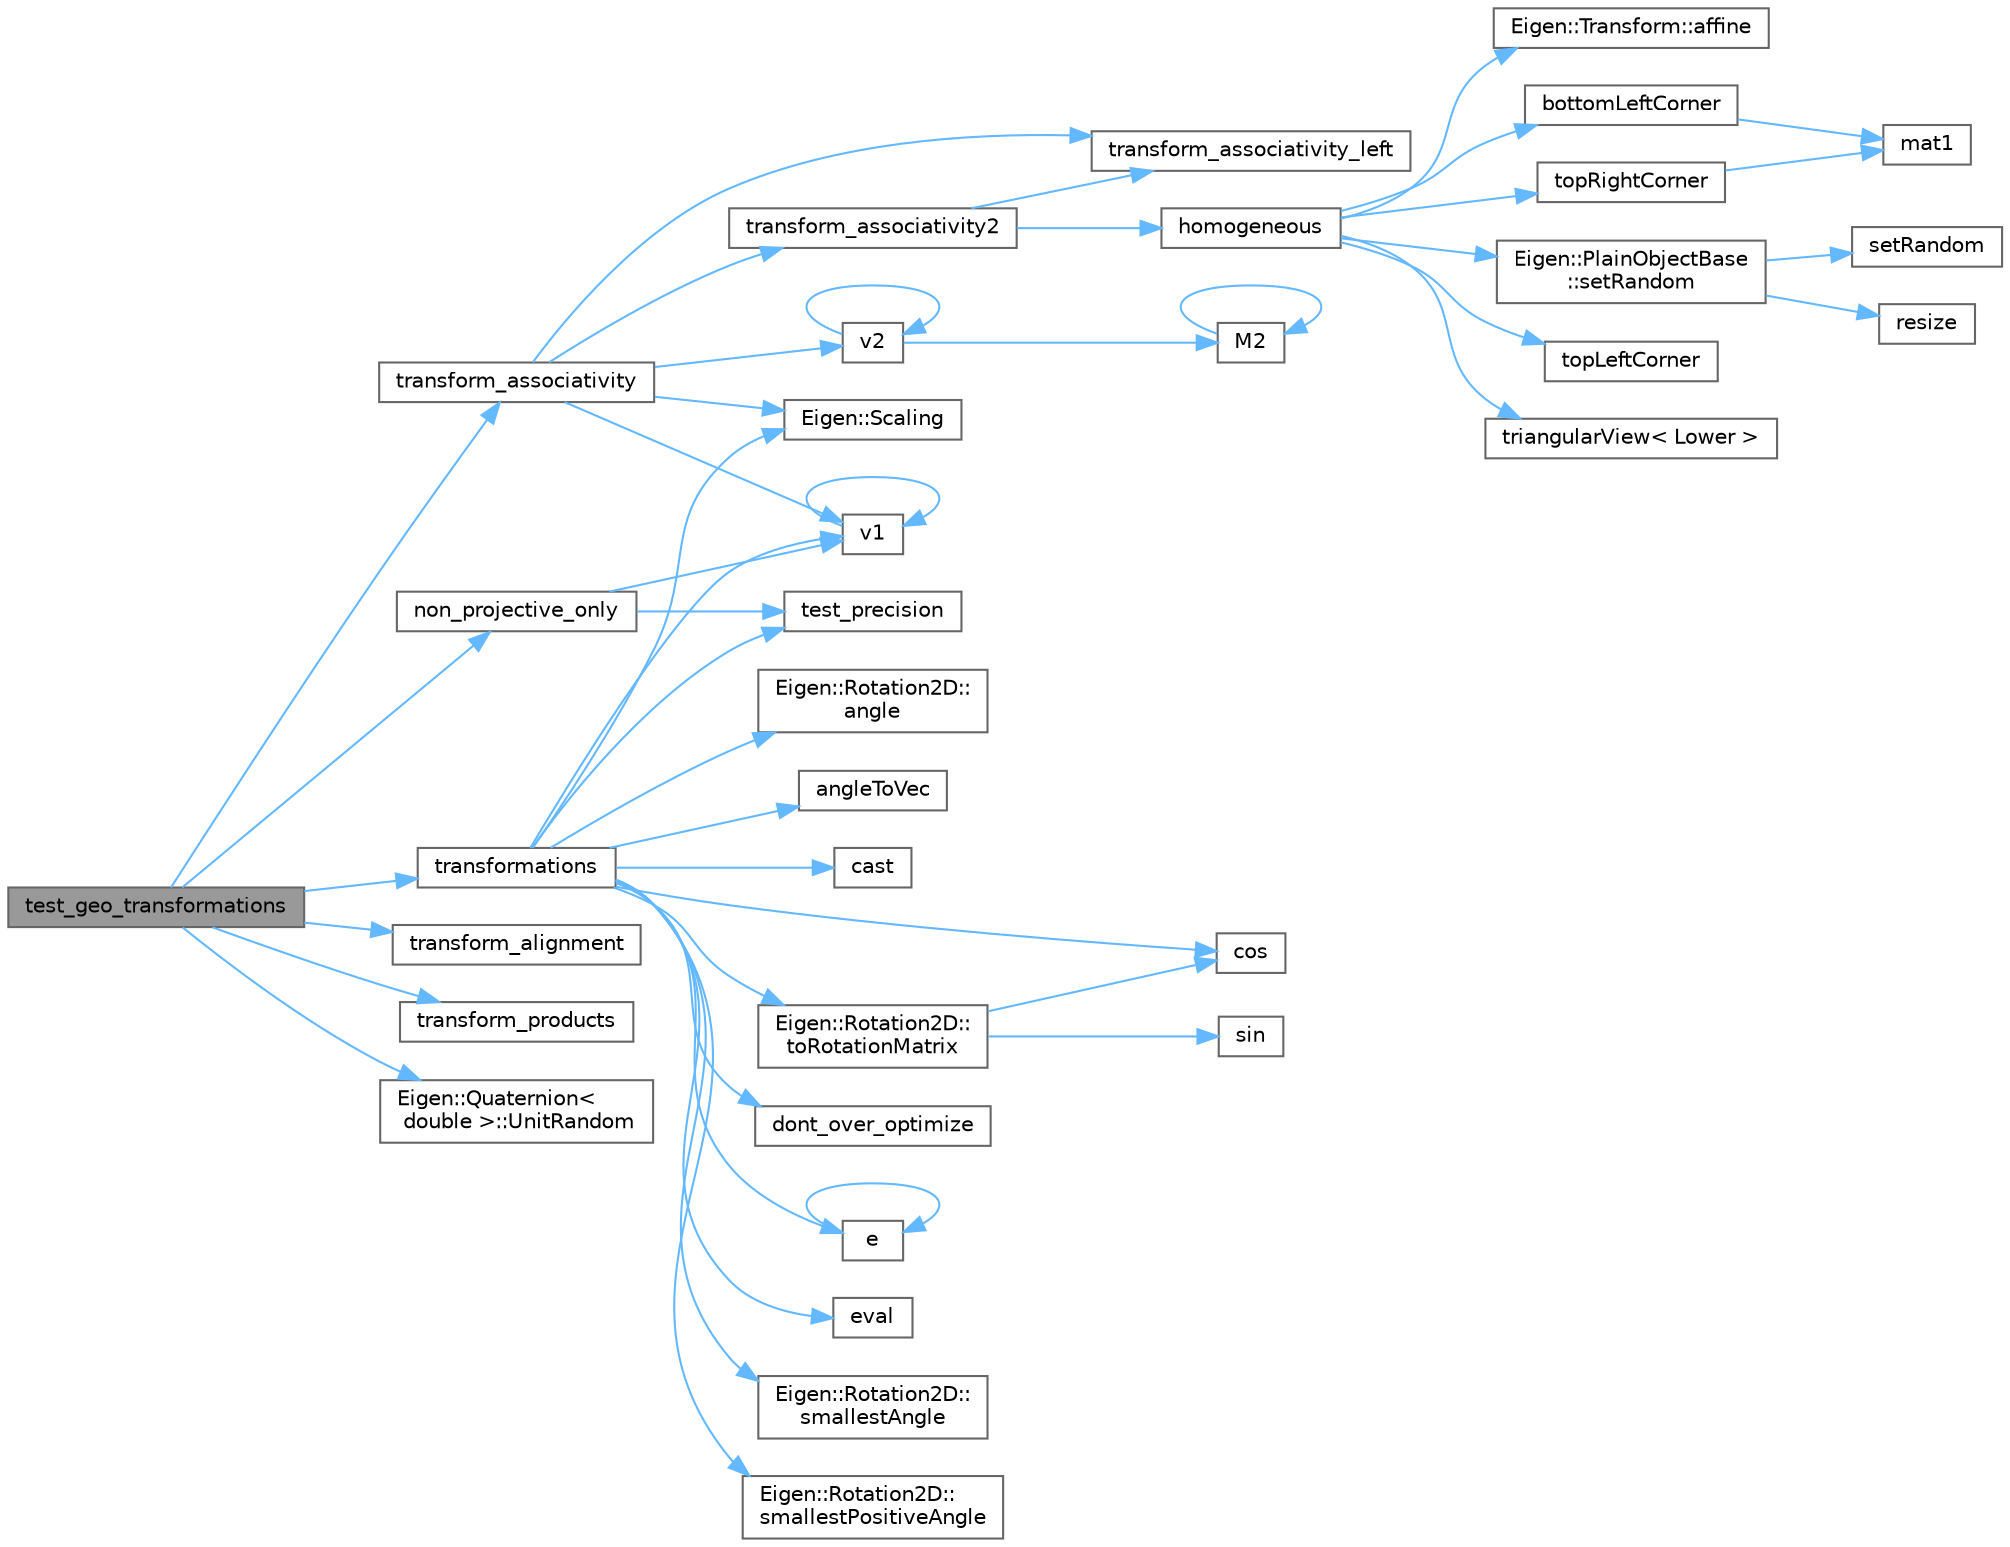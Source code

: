digraph "test_geo_transformations"
{
 // LATEX_PDF_SIZE
  bgcolor="transparent";
  edge [fontname=Helvetica,fontsize=10,labelfontname=Helvetica,labelfontsize=10];
  node [fontname=Helvetica,fontsize=10,shape=box,height=0.2,width=0.4];
  rankdir="LR";
  Node1 [id="Node000001",label="test_geo_transformations",height=0.2,width=0.4,color="gray40", fillcolor="grey60", style="filled", fontcolor="black",tooltip=" "];
  Node1 -> Node2 [id="edge46_Node000001_Node000002",color="steelblue1",style="solid",tooltip=" "];
  Node2 [id="Node000002",label="non_projective_only",height=0.2,width=0.4,color="grey40", fillcolor="white", style="filled",URL="$geo__transformations_8cpp.html#a06b5852dc7c294ee2b3803b0d8627946",tooltip=" "];
  Node2 -> Node3 [id="edge47_Node000002_Node000003",color="steelblue1",style="solid",tooltip=" "];
  Node3 [id="Node000003",label="test_precision",height=0.2,width=0.4,color="grey40", fillcolor="white", style="filled",URL="$spbenchsolver_8h.html#ac873ccd2d8b50aa74f31783a38ba5d99",tooltip=" "];
  Node2 -> Node4 [id="edge48_Node000002_Node000004",color="steelblue1",style="solid",tooltip=" "];
  Node4 [id="Node000004",label="v1",height=0.2,width=0.4,color="grey40", fillcolor="white", style="filled",URL="$_tutorial___reshape_mat2_vec_8cpp.html#a10bd710692c91bc238f2e1da77730678",tooltip=" "];
  Node4 -> Node4 [id="edge49_Node000004_Node000004",color="steelblue1",style="solid",tooltip=" "];
  Node1 -> Node5 [id="edge50_Node000001_Node000005",color="steelblue1",style="solid",tooltip=" "];
  Node5 [id="Node000005",label="transform_alignment",height=0.2,width=0.4,color="grey40", fillcolor="white", style="filled",URL="$geo__transformations_8cpp.html#a3eef54102604be030568c9983817cc3a",tooltip=" "];
  Node1 -> Node6 [id="edge51_Node000001_Node000006",color="steelblue1",style="solid",tooltip=" "];
  Node6 [id="Node000006",label="transform_associativity",height=0.2,width=0.4,color="grey40", fillcolor="white", style="filled",URL="$geo__transformations_8cpp.html#a3e7ff0504c5d3427d7ae6fe43b3c1970",tooltip=" "];
  Node6 -> Node7 [id="edge52_Node000006_Node000007",color="steelblue1",style="solid",tooltip=" "];
  Node7 [id="Node000007",label="Eigen::Scaling",height=0.2,width=0.4,color="grey40", fillcolor="white", style="filled",URL="$namespace_eigen.html#a23a8ed57e3f2973526026765ae697761",tooltip=" "];
  Node6 -> Node8 [id="edge53_Node000006_Node000008",color="steelblue1",style="solid",tooltip=" "];
  Node8 [id="Node000008",label="transform_associativity2",height=0.2,width=0.4,color="grey40", fillcolor="white", style="filled",URL="$geo__transformations_8cpp.html#ac9036d544f4abfa22c39531145f5a8f2",tooltip=" "];
  Node8 -> Node9 [id="edge54_Node000008_Node000009",color="steelblue1",style="solid",tooltip=" "];
  Node9 [id="Node000009",label="homogeneous",height=0.2,width=0.4,color="grey40", fillcolor="white", style="filled",URL="$geo__homogeneous_8cpp.html#aff5e99c31c243023ef64d37c97d94003",tooltip=" "];
  Node9 -> Node10 [id="edge55_Node000009_Node000010",color="steelblue1",style="solid",tooltip=" "];
  Node10 [id="Node000010",label="Eigen::Transform::affine",height=0.2,width=0.4,color="grey40", fillcolor="white", style="filled",URL="$class_eigen_1_1_transform.html#a88c996ca4cccf46ab4d520b7d99c332b",tooltip=" "];
  Node9 -> Node11 [id="edge56_Node000009_Node000011",color="steelblue1",style="solid",tooltip=" "];
  Node11 [id="Node000011",label="bottomLeftCorner",height=0.2,width=0.4,color="grey40", fillcolor="white", style="filled",URL="$_tutorial___advanced_initialization___three_ways_8cpp.html#a8cf67206c1033acd1252a43de8439308",tooltip=" "];
  Node11 -> Node12 [id="edge57_Node000011_Node000012",color="steelblue1",style="solid",tooltip=" "];
  Node12 [id="Node000012",label="mat1",height=0.2,width=0.4,color="grey40", fillcolor="white", style="filled",URL="$_tutorial___advanced_initialization___three_ways_8cpp.html#a41fdd9e057fe4da2425ee385b574be93",tooltip=" "];
  Node9 -> Node13 [id="edge58_Node000009_Node000013",color="steelblue1",style="solid",tooltip=" "];
  Node13 [id="Node000013",label="Eigen::PlainObjectBase\l::setRandom",height=0.2,width=0.4,color="grey40", fillcolor="white", style="filled",URL="$class_eigen_1_1_plain_object_base.html#af0e576a0e1aefc9ee346de44cc352ba3",tooltip=" "];
  Node13 -> Node14 [id="edge59_Node000013_Node000014",color="steelblue1",style="solid",tooltip=" "];
  Node14 [id="Node000014",label="resize",height=0.2,width=0.4,color="grey40", fillcolor="white", style="filled",URL="$_matrix__resize__int_8cpp.html#a768dd1b4259f262bcd4cab5e61afcea1",tooltip=" "];
  Node13 -> Node15 [id="edge60_Node000013_Node000015",color="steelblue1",style="solid",tooltip=" "];
  Node15 [id="Node000015",label="setRandom",height=0.2,width=0.4,color="grey40", fillcolor="white", style="filled",URL="$_householder_q_r__householder_q_8cpp.html#a7bddadaf72fd7356fb04dd15cf547bc2",tooltip=" "];
  Node9 -> Node16 [id="edge61_Node000009_Node000016",color="steelblue1",style="solid",tooltip=" "];
  Node16 [id="Node000016",label="topLeftCorner",height=0.2,width=0.4,color="grey40", fillcolor="white", style="filled",URL="$class___block_8cpp.html#a266ec1d15da50e5a10b7cb90d5194843",tooltip=" "];
  Node9 -> Node17 [id="edge62_Node000009_Node000017",color="steelblue1",style="solid",tooltip=" "];
  Node17 [id="Node000017",label="topRightCorner",height=0.2,width=0.4,color="grey40", fillcolor="white", style="filled",URL="$_tutorial___advanced_initialization___three_ways_8cpp.html#a938a35b93a476f84c5bea1032c79b115",tooltip=" "];
  Node17 -> Node12 [id="edge63_Node000017_Node000012",color="steelblue1",style="solid",tooltip=" "];
  Node9 -> Node18 [id="edge64_Node000009_Node000018",color="steelblue1",style="solid",tooltip=" "];
  Node18 [id="Node000018",label="triangularView\< Lower \>",height=0.2,width=0.4,color="grey40", fillcolor="white", style="filled",URL="$eigen-3_83_87_2lapack_2cholesky_8cpp.html#accba35e157cff07f839ca4634f76c472",tooltip=" "];
  Node8 -> Node19 [id="edge65_Node000008_Node000019",color="steelblue1",style="solid",tooltip=" "];
  Node19 [id="Node000019",label="transform_associativity_left",height=0.2,width=0.4,color="grey40", fillcolor="white", style="filled",URL="$geo__transformations_8cpp.html#aa4965a652bc16b2863bfd75394c150ec",tooltip=" "];
  Node6 -> Node19 [id="edge66_Node000006_Node000019",color="steelblue1",style="solid",tooltip=" "];
  Node6 -> Node4 [id="edge67_Node000006_Node000004",color="steelblue1",style="solid",tooltip=" "];
  Node6 -> Node20 [id="edge68_Node000006_Node000020",color="steelblue1",style="solid",tooltip=" "];
  Node20 [id="Node000020",label="v2",height=0.2,width=0.4,color="grey40", fillcolor="white", style="filled",URL="$_tutorial___reshape_mat2_vec_8cpp.html#a3eb30a79de469336df46f4f5f0bfb84f",tooltip=" "];
  Node20 -> Node21 [id="edge69_Node000020_Node000021",color="steelblue1",style="solid",tooltip=" "];
  Node21 [id="Node000021",label="M2",height=0.2,width=0.4,color="grey40", fillcolor="white", style="filled",URL="$_tutorial___reshape_mat2_mat_8cpp.html#ae3dc3553f10a3c3e5d701dc35895d1e4",tooltip=" "];
  Node21 -> Node21 [id="edge70_Node000021_Node000021",color="steelblue1",style="solid",tooltip=" "];
  Node20 -> Node20 [id="edge71_Node000020_Node000020",color="steelblue1",style="solid",tooltip=" "];
  Node1 -> Node22 [id="edge72_Node000001_Node000022",color="steelblue1",style="solid",tooltip=" "];
  Node22 [id="Node000022",label="transform_products",height=0.2,width=0.4,color="grey40", fillcolor="white", style="filled",URL="$geo__transformations_8cpp.html#a57fa1005d012573c0cda2cb3619c1429",tooltip=" "];
  Node1 -> Node23 [id="edge73_Node000001_Node000023",color="steelblue1",style="solid",tooltip=" "];
  Node23 [id="Node000023",label="transformations",height=0.2,width=0.4,color="grey40", fillcolor="white", style="filled",URL="$geo__transformations_8cpp.html#abb68999747208d337dee46a68a5eab4f",tooltip=" "];
  Node23 -> Node24 [id="edge74_Node000023_Node000024",color="steelblue1",style="solid",tooltip=" "];
  Node24 [id="Node000024",label="Eigen::Rotation2D::\langle",height=0.2,width=0.4,color="grey40", fillcolor="white", style="filled",URL="$class_eigen_1_1_rotation2_d.html#af34ab8da6bfe010ca66c8acafa239a6e",tooltip=" "];
  Node23 -> Node25 [id="edge75_Node000023_Node000025",color="steelblue1",style="solid",tooltip=" "];
  Node25 [id="Node000025",label="angleToVec",height=0.2,width=0.4,color="grey40", fillcolor="white", style="filled",URL="$geo__transformations_8cpp.html#ad6427bc13d5e804ac25b96b90f99c912",tooltip=" "];
  Node23 -> Node26 [id="edge76_Node000023_Node000026",color="steelblue1",style="solid",tooltip=" "];
  Node26 [id="Node000026",label="cast",height=0.2,width=0.4,color="grey40", fillcolor="white", style="filled",URL="$_common_cwise_unary_ops_8h.html#aa89d007196125d10fa7d6e19811aca05",tooltip=" "];
  Node23 -> Node27 [id="edge77_Node000023_Node000027",color="steelblue1",style="solid",tooltip=" "];
  Node27 [id="Node000027",label="cos",height=0.2,width=0.4,color="grey40", fillcolor="white", style="filled",URL="$_array_cwise_unary_ops_8h.html#a92b03396990b0e9eea0731aa406e31a4",tooltip=" "];
  Node23 -> Node28 [id="edge78_Node000023_Node000028",color="steelblue1",style="solid",tooltip=" "];
  Node28 [id="Node000028",label="dont_over_optimize",height=0.2,width=0.4,color="grey40", fillcolor="white", style="filled",URL="$geo__transformations_8cpp.html#abed271816cdd9296f419b2cc3f192e5b",tooltip=" "];
  Node23 -> Node29 [id="edge79_Node000023_Node000029",color="steelblue1",style="solid",tooltip=" "];
  Node29 [id="Node000029",label="e",height=0.2,width=0.4,color="grey40", fillcolor="white", style="filled",URL="$_cwise__array__power__array_8cpp.html#a9cb86ff854760bf91a154f2724a9101d",tooltip=" "];
  Node29 -> Node29 [id="edge80_Node000029_Node000029",color="steelblue1",style="solid",tooltip=" "];
  Node23 -> Node30 [id="edge81_Node000023_Node000030",color="steelblue1",style="solid",tooltip=" "];
  Node30 [id="Node000030",label="eval",height=0.2,width=0.4,color="grey40", fillcolor="white", style="filled",URL="$sparse__permutations_8cpp.html#abf03ad46cd5db5b4eabad69a86a13a6c",tooltip=" "];
  Node23 -> Node7 [id="edge82_Node000023_Node000007",color="steelblue1",style="solid",tooltip=" "];
  Node23 -> Node31 [id="edge83_Node000023_Node000031",color="steelblue1",style="solid",tooltip=" "];
  Node31 [id="Node000031",label="Eigen::Rotation2D::\lsmallestAngle",height=0.2,width=0.4,color="grey40", fillcolor="white", style="filled",URL="$class_eigen_1_1_rotation2_d.html#a38e64a85197dc268a3e7832e75e469c7",tooltip=" "];
  Node23 -> Node32 [id="edge84_Node000023_Node000032",color="steelblue1",style="solid",tooltip=" "];
  Node32 [id="Node000032",label="Eigen::Rotation2D::\lsmallestPositiveAngle",height=0.2,width=0.4,color="grey40", fillcolor="white", style="filled",URL="$class_eigen_1_1_rotation2_d.html#ad3445ec4d8b7931f16096c1894e7986f",tooltip=" "];
  Node23 -> Node3 [id="edge85_Node000023_Node000003",color="steelblue1",style="solid",tooltip=" "];
  Node23 -> Node33 [id="edge86_Node000023_Node000033",color="steelblue1",style="solid",tooltip=" "];
  Node33 [id="Node000033",label="Eigen::Rotation2D::\ltoRotationMatrix",height=0.2,width=0.4,color="grey40", fillcolor="white", style="filled",URL="$class_eigen_1_1_rotation2_d.html#a417985ee6adae46447bb1b1d8d17a824",tooltip=" "];
  Node33 -> Node27 [id="edge87_Node000033_Node000027",color="steelblue1",style="solid",tooltip=" "];
  Node33 -> Node34 [id="edge88_Node000033_Node000034",color="steelblue1",style="solid",tooltip=" "];
  Node34 [id="Node000034",label="sin",height=0.2,width=0.4,color="grey40", fillcolor="white", style="filled",URL="$_array_cwise_unary_ops_8h.html#a9cfb0ea58bd813510a9e2db18a5e49f0",tooltip=" "];
  Node23 -> Node4 [id="edge89_Node000023_Node000004",color="steelblue1",style="solid",tooltip=" "];
  Node1 -> Node35 [id="edge90_Node000001_Node000035",color="steelblue1",style="solid",tooltip=" "];
  Node35 [id="Node000035",label="Eigen::Quaternion\<\l double \>::UnitRandom",height=0.2,width=0.4,color="grey40", fillcolor="white", style="filled",URL="$class_eigen_1_1_quaternion.html#a8a61f4092bc520c7291e5b5e16e80d71",tooltip=" "];
}
